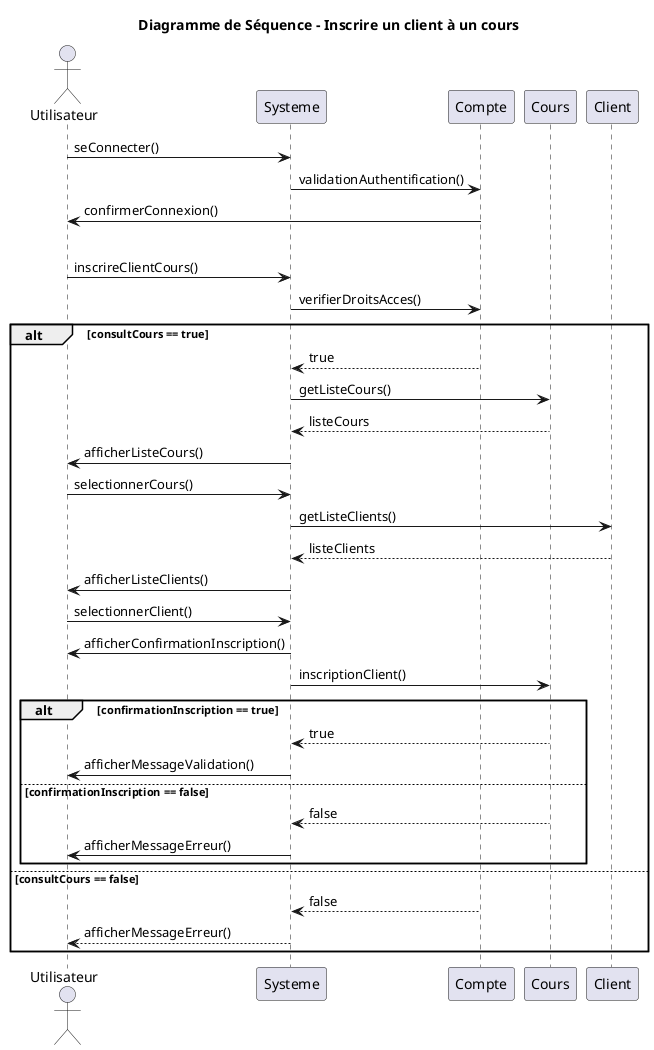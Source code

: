 @startuml
title Diagramme de Séquence - Inscrire un client à un cours
actor Utilisateur
participant Systeme
participant Compte
participant Cours
participant Client

'Connexion à un compte'
Utilisateur -> Systeme: seConnecter()
Systeme -> Compte: validationAuthentification()
Compte -> Utilisateur: confirmerConnexion()

'Séparation'
|||

'Inscrire un client à un cour par propriétaire et moniteur'
Utilisateur -> Systeme: inscrireClientCours()
Systeme -> Compte : verifierDroitsAcces()
alt consultCours == true
    Compte --> Systeme : true
    Systeme -> Cours : getListeCours()
    Cours --> Systeme : listeCours
    Systeme -> Utilisateur : afficherListeCours()
    Utilisateur -> Systeme : selectionnerCours()
    Systeme -> Client : getListeClients()
    Client --> Systeme : listeClients
    Systeme -> Utilisateur : afficherListeClients()
    Utilisateur -> Systeme : selectionnerClient()
    Systeme -> Utilisateur : afficherConfirmationInscription()
    Systeme -> Cours : inscriptionClient()
    alt confirmationInscription == true
        Cours --> Systeme : true
        Systeme -> Utilisateur : afficherMessageValidation()
    else confirmationInscription == false
        Cours --> Systeme : false
        Systeme -> Utilisateur : afficherMessageErreur()
    end
else consultCours == false
    Compte --> Systeme : false
    Systeme --> Utilisateur : afficherMessageErreur()
end
@enduml